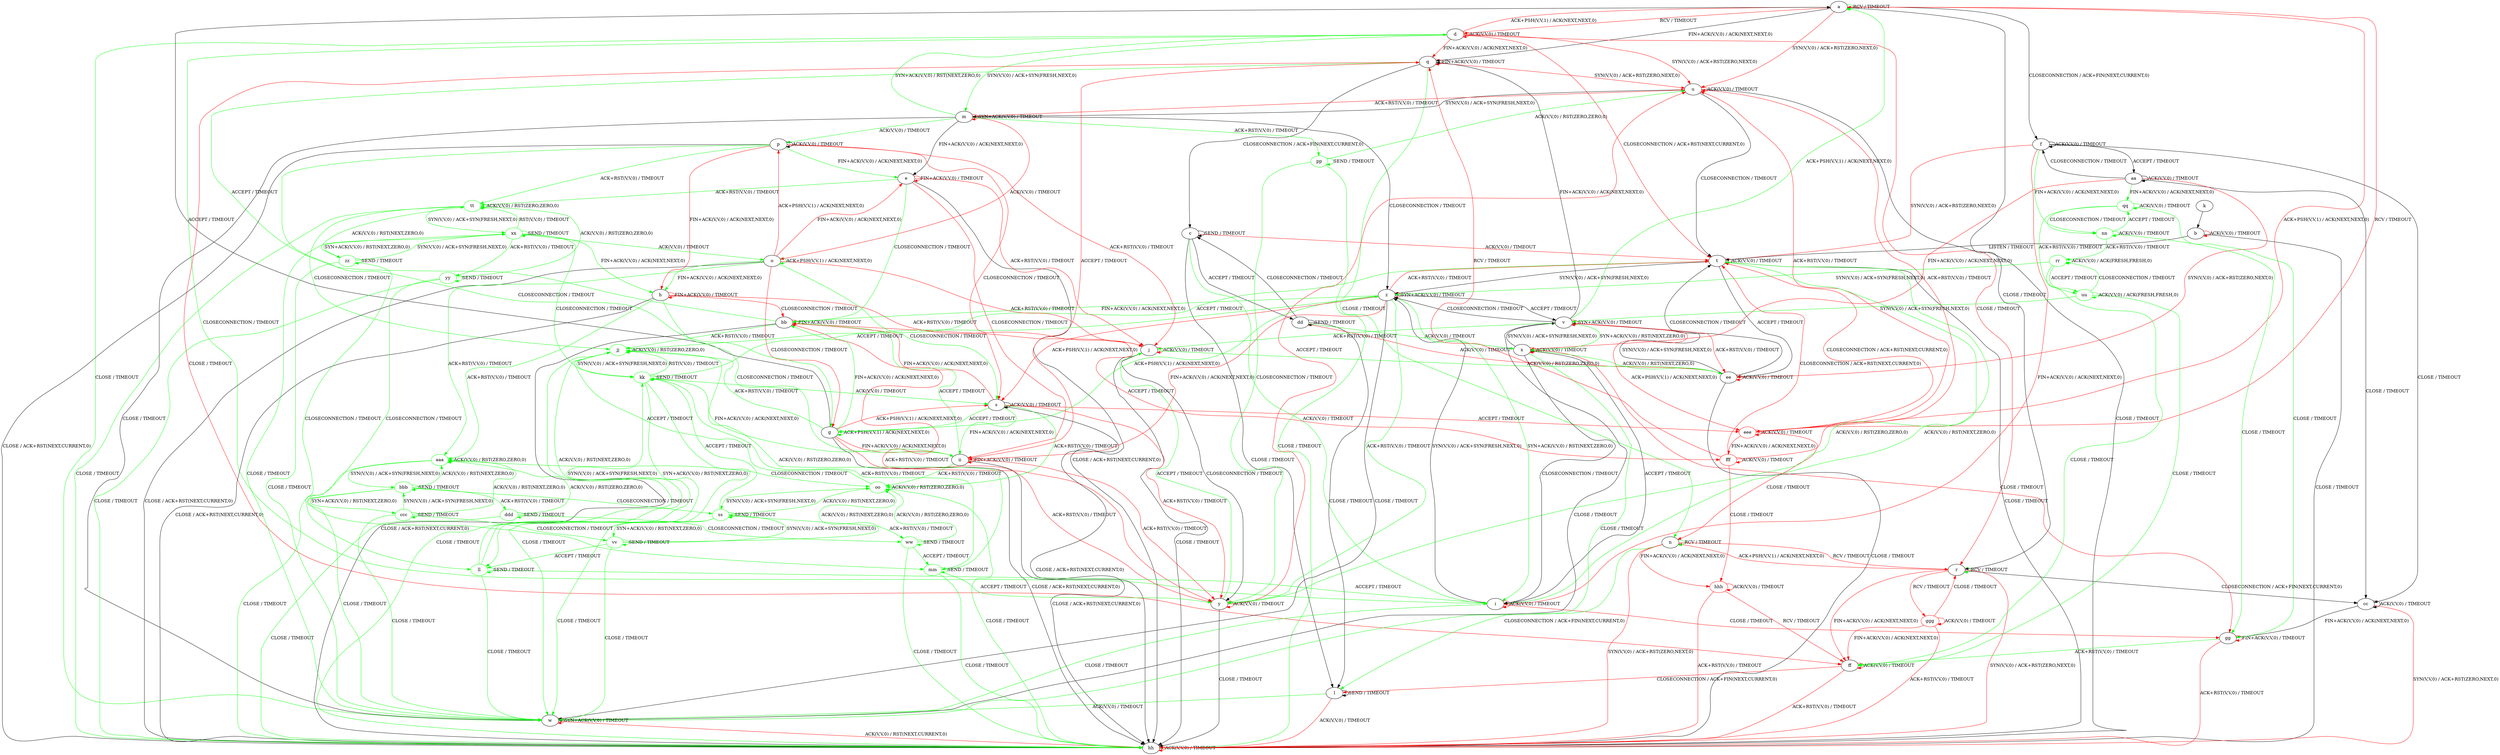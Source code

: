 digraph "" {
	graph ["Incoming time"=64.48604464530945,
		"Outgoing time"=13.984523057937622,
		Output="{'States': 60, 'Transitions': 945, 'Filename': '../results/tcp/TCP_Windows8_Server-TCP_FreeBSD_Server-cvc4-1.dot'}",
		Reference="{'States': 39, 'Transitions': 495, 'Filename': '../subjects/tcp/TCP_Windows8_Server.dot'}",
		Solver=cvc4,
		Updated="{'States': 56, 'Transitions': 716, 'Filename': '../subjects/tcp/TCP_FreeBSD_Server.dot'}",
		"f-measure"=0.4393063583815029,
		precision=0.3715083798882682,
		recall=0.5373737373737374
	];
	a -> a [key=0,
	color=green,
	label="RCV / TIMEOUT"];
a -> d [key=0,
color=red,
label="RCV / TIMEOUT"];
a -> f [key=0,
label="CLOSECONNECTION / ACK+FIN(NEXT,CURRENT,0)"];
a -> q [key=0,
label="FIN+ACK(V,V,0) / ACK(NEXT,NEXT,0)"];
a -> r [key=0,
label="CLOSE / TIMEOUT"];
a -> u [key=0,
color=red,
label="SYN(V,V,0) / ACK+RST(ZERO,NEXT,0)"];
eee [color=red];
a -> eee [key=0,
color=red,
label="ACK+PSH(V,V,1) / ACK(NEXT,NEXT,0)"];
b -> b [key=0,
color=red,
label="ACK(V,V,0) / TIMEOUT"];
b -> t [key=0,
label="LISTEN / TIMEOUT"];
b -> hh [key=0,
label="CLOSE / TIMEOUT"];
c -> c [key=0,
label="SEND / TIMEOUT"];
c -> i [key=0,
color=green,
label="ACK(V,V,0) / TIMEOUT"];
c -> l [key=0,
label="CLOSE / TIMEOUT"];
c -> t [key=0,
color=red,
label="ACK(V,V,0) / TIMEOUT"];
c -> dd [key=0,
label="ACCEPT / TIMEOUT"];
d -> a [key=0,
color=red,
label="ACK+PSH(V,V,1) / ACK(NEXT,NEXT,0)"];
d -> d [key=0,
color=red,
label="ACK(V,V,0) / TIMEOUT"];
d -> i [key=0,
color=green,
label="CLOSECONNECTION / TIMEOUT"];
d -> m [key=0,
color=green,
label="SYN(V,V,0) / ACK+SYN(FRESH,NEXT,0)"];
d -> q [key=0,
color=red,
label="FIN+ACK(V,V,0) / ACK(NEXT,NEXT,0)"];
d -> r [key=0,
color=red,
label="CLOSE / TIMEOUT"];
d -> t [key=0,
color=red,
label="CLOSECONNECTION / ACK+RST(NEXT,CURRENT,0)"];
d -> u [key=0,
color=red,
label="SYN(V,V,0) / ACK+RST(ZERO,NEXT,0)"];
d -> w [key=0,
color=green,
label="CLOSE / TIMEOUT"];
e -> e [key=0,
color=red,
label="FIN+ACK(V,V,0) / TIMEOUT"];
e -> j [key=0,
color=red,
label="ACK+RST(V,V,0) / TIMEOUT"];
e -> bb [key=0,
color=green,
label="CLOSECONNECTION / TIMEOUT"];
e -> hh [key=0,
label="CLOSE / ACK+RST(NEXT,CURRENT,0)"];
e -> ii [key=0,
color=red,
label="CLOSECONNECTION / TIMEOUT"];
tt [color=green];
e -> tt [key=0,
color=green,
label="ACK+RST(V,V,0) / TIMEOUT"];
f -> f [key=0,
label="ACK(V,V,0) / TIMEOUT"];
f -> i [key=0,
color=red,
label="FIN+ACK(V,V,0) / ACK(NEXT,NEXT,0)"];
f -> t [key=0,
color=red,
label="SYN(V,V,0) / ACK+RST(ZERO,NEXT,0)"];
f -> aa [key=0,
label="ACCEPT / TIMEOUT"];
f -> cc [key=0,
label="CLOSE / TIMEOUT"];
nn [color=green];
f -> nn [key=0,
color=green,
label="FIN+ACK(V,V,0) / ACK(NEXT,NEXT,0)"];
g -> a [key=0,
label="ACCEPT / TIMEOUT"];
g -> g [key=0,
color=green,
label="ACK+PSH(V,V,1) / ACK(NEXT,NEXT,0)"];
g -> s [key=0,
color=red,
label="ACK+PSH(V,V,1) / ACK(NEXT,NEXT,0)"];
g -> y [key=0,
color=red,
label="ACK+RST(V,V,0) / TIMEOUT"];
g -> bb [key=0,
color=green,
label="FIN+ACK(V,V,0) / ACK(NEXT,NEXT,0)"];
g -> hh [key=0,
label="CLOSE / ACK+RST(NEXT,CURRENT,0)"];
g -> ii [key=0,
color=red,
label="FIN+ACK(V,V,0) / ACK(NEXT,NEXT,0)"];
jj [color=green];
g -> jj [key=0,
color=green,
label="ACK+RST(V,V,0) / TIMEOUT"];
h -> h [key=0,
color=red,
label="FIN+ACK(V,V,0) / TIMEOUT"];
h -> j [key=0,
color=red,
label="ACK+RST(V,V,0) / TIMEOUT"];
h -> bb [key=0,
color=red,
label="CLOSECONNECTION / TIMEOUT"];
h -> hh [key=0,
label="CLOSE / ACK+RST(NEXT,CURRENT,0)"];
h -> ii [key=0,
color=green,
label="CLOSECONNECTION / TIMEOUT"];
aaa [color=green];
h -> aaa [key=0,
color=green,
label="ACK+RST(V,V,0) / TIMEOUT"];
i -> i [key=0,
color=red,
label="ACK(V,V,0) / TIMEOUT"];
i -> t [key=0,
color=green,
label="ACK(V,V,0) / RST(NEXT,ZERO,0)"];
i -> w [key=0,
color=green,
label="CLOSE / TIMEOUT"];
i -> x [key=0,
label="ACCEPT / TIMEOUT"];
i -> z [key=0,
label="SYN(V,V,0) / ACK+SYN(FRESH,NEXT,0)"];
i -> gg [key=0,
color=red,
label="CLOSE / TIMEOUT"];
j -> j [key=0,
color=red,
label="ACK(V,V,0) / TIMEOUT"];
j -> y [key=0,
label="CLOSECONNECTION / TIMEOUT"];
j -> ee [key=0,
color=green,
label="ACK(V,V,0) / RST(ZERO,ZERO,0)"];
j -> hh [key=0,
label="CLOSE / TIMEOUT"];
k -> b [key=0];
l -> l [key=0,
label="SEND / TIMEOUT"];
l -> w [key=0,
color=green,
label="ACK(V,V,0) / TIMEOUT"];
l -> hh [key=0,
color=red,
label="ACK(V,V,0) / TIMEOUT"];
m -> d [key=0,
color=green,
label="SYN+ACK(V,V,0) / RST(NEXT,ZERO,0)"];
m -> e [key=0,
label="FIN+ACK(V,V,0) / ACK(NEXT,NEXT,0)"];
m -> m [key=0,
color=red,
label="SYN+ACK(V,V,0) / TIMEOUT"];
m -> o [key=0,
color=red,
label="ACK(V,V,0) / TIMEOUT"];
m -> p [key=0,
color=green,
label="ACK(V,V,0) / TIMEOUT"];
m -> u [key=0,
color=red,
label="ACK+RST(V,V,0) / TIMEOUT"];
m -> w [key=0,
label="CLOSE / TIMEOUT"];
m -> z [key=0,
label="CLOSECONNECTION / TIMEOUT"];
pp [color=green];
m -> pp [key=0,
color=green,
label="ACK+RST(V,V,0) / TIMEOUT"];
n -> l [key=0,
color=green,
label="CLOSECONNECTION / ACK+FIN(NEXT,CURRENT,0)"];
n -> n [key=0,
color=green,
label="RCV / TIMEOUT"];
n -> r [key=0,
color=red,
label="RCV / TIMEOUT"];
n -> hh [key=0,
color=red,
label="SYN(V,V,0) / ACK+RST(ZERO,NEXT,0)"];
hhh [color=red];
n -> hhh [key=0,
color=red,
label="FIN+ACK(V,V,0) / ACK(NEXT,NEXT,0)"];
o -> e [key=0,
color=red,
label="FIN+ACK(V,V,0) / ACK(NEXT,NEXT,0)"];
o -> g [key=0,
color=red,
label="CLOSECONNECTION / TIMEOUT"];
o -> h [key=0,
color=green,
label="FIN+ACK(V,V,0) / ACK(NEXT,NEXT,0)"];
o -> j [key=0,
color=red,
label="ACK+RST(V,V,0) / TIMEOUT"];
o -> o [key=0,
color=green,
label="ACK+PSH(V,V,1) / ACK(NEXT,NEXT,0)"];
o -> p [key=0,
color=red,
label="ACK+PSH(V,V,1) / ACK(NEXT,NEXT,0)"];
o -> s [key=0,
color=green,
label="CLOSECONNECTION / TIMEOUT"];
o -> hh [key=0,
label="CLOSE / ACK+RST(NEXT,CURRENT,0)"];
o -> aaa [key=0,
color=green,
label="ACK+RST(V,V,0) / TIMEOUT"];
p -> e [key=0,
color=green,
label="FIN+ACK(V,V,0) / ACK(NEXT,NEXT,0)"];
p -> g [key=0,
color=green,
label="CLOSECONNECTION / TIMEOUT"];
p -> h [key=0,
color=red,
label="FIN+ACK(V,V,0) / ACK(NEXT,NEXT,0)"];
p -> j [key=0,
color=red,
label="ACK+RST(V,V,0) / TIMEOUT"];
p -> p [key=0,
label="ACK(V,V,0) / TIMEOUT"];
p -> s [key=0,
color=red,
label="CLOSECONNECTION / TIMEOUT"];
p -> hh [key=0,
label="CLOSE / ACK+RST(NEXT,CURRENT,0)"];
p -> tt [key=0,
color=green,
label="ACK+RST(V,V,0) / TIMEOUT"];
q -> c [key=0,
label="CLOSECONNECTION / ACK+FIN(NEXT,CURRENT,0)"];
q -> n [key=0,
color=green,
label="CLOSE / TIMEOUT"];
q -> q [key=0,
color=red,
label="FIN+ACK(V,V,0) / TIMEOUT"];
q -> u [key=0,
color=red,
label="SYN(V,V,0) / ACK+RST(ZERO,NEXT,0)"];
q -> ff [key=0,
color=red,
label="CLOSE / TIMEOUT"];
r -> n [key=0,
color=red,
label="ACK+PSH(V,V,1) / ACK(NEXT,NEXT,0)"];
r -> r [key=0,
color=green,
label="RCV / TIMEOUT"];
r -> cc [key=0,
label="CLOSECONNECTION / ACK+FIN(NEXT,CURRENT,0)"];
r -> ff [key=0,
color=red,
label="FIN+ACK(V,V,0) / ACK(NEXT,NEXT,0)"];
r -> hh [key=0,
color=red,
label="SYN(V,V,0) / ACK+RST(ZERO,NEXT,0)"];
ggg [color=red];
r -> ggg [key=0,
color=red,
label="RCV / TIMEOUT"];
s -> g [key=0,
color=green,
label="ACCEPT / TIMEOUT"];
s -> s [key=0,
label="ACK(V,V,0) / TIMEOUT"];
s -> y [key=0,
color=red,
label="ACK+RST(V,V,0) / TIMEOUT"];
s -> bb [key=0,
color=red,
label="FIN+ACK(V,V,0) / ACK(NEXT,NEXT,0)"];
s -> hh [key=0,
label="CLOSE / ACK+RST(NEXT,CURRENT,0)"];
s -> ii [key=0,
color=green,
label="FIN+ACK(V,V,0) / ACK(NEXT,NEXT,0)"];
oo [color=green];
s -> oo [key=0,
color=green,
label="ACK+RST(V,V,0) / TIMEOUT"];
s -> eee [key=0,
color=red,
label="ACCEPT / TIMEOUT"];
t -> t [key=0,
color=red,
label="ACK(V,V,0) / TIMEOUT"];
t -> z [key=0,
label="SYN(V,V,0) / ACK+SYN(FRESH,NEXT,0)"];
t -> ee [key=0,
label="ACCEPT / TIMEOUT"];
t -> hh [key=0,
label="CLOSE / TIMEOUT"];
u -> m [key=0,
label="SYN(V,V,0) / ACK+SYN(FRESH,NEXT,0)"];
u -> t [key=0,
label="CLOSECONNECTION / TIMEOUT"];
u -> u [key=0,
color=red,
label="ACK(V,V,0) / TIMEOUT"];
u -> hh [key=0,
label="CLOSE / TIMEOUT"];
v -> a [key=0,
color=green,
label="ACK+PSH(V,V,1) / ACK(NEXT,NEXT,0)"];
v -> j [key=0,
color=green,
label="ACK+RST(V,V,0) / TIMEOUT"];
v -> q [key=0,
label="FIN+ACK(V,V,0) / ACK(NEXT,NEXT,0)"];
v -> v [key=0,
color=red,
label="SYN+ACK(V,V,0) / TIMEOUT"];
v -> w [key=0,
label="CLOSE / TIMEOUT"];
v -> x [key=0,
color=green,
label="SYN+ACK(V,V,0) / RST(NEXT,ZERO,0)"];
v -> z [key=0,
label="CLOSECONNECTION / TIMEOUT"];
v -> ee [key=0,
color=red,
label="ACK+RST(V,V,0) / TIMEOUT"];
v -> eee [key=0,
color=red,
label="ACK+PSH(V,V,1) / ACK(NEXT,NEXT,0)"];
w -> w [key=0,
color=red,
label="SYN+ACK(V,V,0) / TIMEOUT"];
w -> hh [key=0,
color=red,
label="ACK(V,V,0) / RST(NEXT,CURRENT,0)"];
x -> i [key=0,
label="CLOSECONNECTION / TIMEOUT"];
x -> v [key=0,
label="SYN(V,V,0) / ACK+SYN(FRESH,NEXT,0)"];
x -> w [key=0,
color=green,
label="CLOSE / TIMEOUT"];
x -> x [key=0,
color=red,
label="ACK(V,V,0) / TIMEOUT"];
x -> ee [key=0,
color=green,
label="ACK(V,V,0) / RST(NEXT,ZERO,0)"];
x -> gg [key=0,
color=red,
label="CLOSE / TIMEOUT"];
y -> j [key=0,
color=green,
label="ACCEPT / TIMEOUT"];
y -> t [key=0,
color=green,
label="ACK(V,V,0) / RST(ZERO,ZERO,0)"];
y -> u [key=0,
color=red,
label="ACCEPT / TIMEOUT"];
y -> y [key=0,
color=red,
label="ACK(V,V,0) / TIMEOUT"];
y -> hh [key=0,
label="CLOSE / TIMEOUT"];
z -> g [key=0,
color=green,
label="ACK+PSH(V,V,1) / ACK(NEXT,NEXT,0)"];
z -> i [key=0,
color=green,
label="SYN+ACK(V,V,0) / RST(NEXT,ZERO,0)"];
z -> s [key=0,
color=red,
label="ACK+PSH(V,V,1) / ACK(NEXT,NEXT,0)"];
z -> t [key=0,
color=red,
label="ACK+RST(V,V,0) / TIMEOUT"];
z -> v [key=0,
label="ACCEPT / TIMEOUT"];
z -> w [key=0,
label="CLOSE / TIMEOUT"];
z -> y [key=0,
color=green,
label="ACK+RST(V,V,0) / TIMEOUT"];
z -> z [key=0,
color=red,
label="SYN+ACK(V,V,0) / TIMEOUT"];
z -> bb [key=0,
color=green,
label="FIN+ACK(V,V,0) / ACK(NEXT,NEXT,0)"];
z -> ii [key=0,
color=red,
label="FIN+ACK(V,V,0) / ACK(NEXT,NEXT,0)"];
aa -> f [key=0,
label="CLOSECONNECTION / TIMEOUT"];
aa -> x [key=0,
color=red,
label="FIN+ACK(V,V,0) / ACK(NEXT,NEXT,0)"];
aa -> aa [key=0,
label="ACK(V,V,0) / TIMEOUT"];
aa -> cc [key=0,
label="CLOSE / TIMEOUT"];
aa -> ee [key=0,
color=red,
label="SYN(V,V,0) / ACK+RST(ZERO,NEXT,0)"];
qq [color=green];
aa -> qq [key=0,
color=green,
label="FIN+ACK(V,V,0) / ACK(NEXT,NEXT,0)"];
bb -> q [key=0,
color=green,
label="ACCEPT / TIMEOUT"];
bb -> y [key=0,
color=red,
label="ACK+RST(V,V,0) / TIMEOUT"];
bb -> bb [key=0,
color=red,
label="FIN+ACK(V,V,0) / TIMEOUT"];
bb -> hh [key=0,
label="CLOSE / ACK+RST(NEXT,CURRENT,0)"];
bb -> jj [key=0,
color=green,
label="ACK+RST(V,V,0) / TIMEOUT"];
fff [color=red];
bb -> fff [key=0,
color=red,
label="ACCEPT / TIMEOUT"];
cc -> cc [key=0,
label="ACK(V,V,0) / TIMEOUT"];
cc -> gg [key=0,
label="FIN+ACK(V,V,0) / ACK(NEXT,NEXT,0)"];
cc -> hh [key=0,
color=red,
label="SYN(V,V,0) / ACK+RST(ZERO,NEXT,0)"];
dd -> c [key=0,
label="CLOSECONNECTION / TIMEOUT"];
dd -> l [key=0,
label="CLOSE / TIMEOUT"];
dd -> x [key=0,
color=green,
label="ACK(V,V,0) / TIMEOUT"];
dd -> dd [key=0,
label="SEND / TIMEOUT"];
dd -> ee [key=0,
color=red,
label="ACK(V,V,0) / TIMEOUT"];
ee -> t [key=0,
label="CLOSECONNECTION / TIMEOUT"];
ee -> v [key=0,
label="SYN(V,V,0) / ACK+SYN(FRESH,NEXT,0)"];
ee -> ee [key=0,
color=red,
label="ACK(V,V,0) / TIMEOUT"];
ee -> hh [key=0,
label="CLOSE / TIMEOUT"];
ff -> l [key=0,
color=red,
label="CLOSECONNECTION / ACK+FIN(NEXT,CURRENT,0)"];
ff -> ff [key=0,
color=red,
label="ACK(V,V,0) / TIMEOUT"];
ff -> hh [key=0,
color=red,
label="ACK+RST(V,V,0) / TIMEOUT"];
gg -> ff [key=0,
color=green,
label="ACK+RST(V,V,0) / TIMEOUT"];
gg -> gg [key=0,
color=red,
label="FIN+ACK(V,V,0) / TIMEOUT"];
gg -> hh [key=0,
color=red,
label="ACK+RST(V,V,0) / TIMEOUT"];
hh -> hh [key=0,
color=red,
label="ACK(V,V,0) / TIMEOUT"];
ii -> q [key=0,
color=red,
label="ACCEPT / TIMEOUT"];
ii -> y [key=0,
color=red,
label="ACK+RST(V,V,0) / TIMEOUT"];
ii -> bb [key=0,
color=green,
label="ACCEPT / TIMEOUT"];
ii -> hh [key=0,
label="CLOSE / ACK+RST(NEXT,CURRENT,0)"];
ii -> ii [key=0,
color=red,
label="FIN+ACK(V,V,0) / TIMEOUT"];
ii -> oo [key=0,
color=green,
label="ACK+RST(V,V,0) / TIMEOUT"];
jj -> t [key=0,
color=green,
label="ACCEPT / TIMEOUT"];
jj -> hh [key=0,
color=green,
label="CLOSE / TIMEOUT"];
jj -> jj [key=0,
color=green,
label="ACK(V,V,0) / RST(ZERO,ZERO,0)"];
kk [color=green];
jj -> kk [key=0,
color=green,
label="SYN(V,V,0) / ACK+SYN(FRESH,NEXT,0)"];
kk -> s [key=0,
color=green,
label="ACK(V,V,0) / TIMEOUT"];
kk -> w [key=0,
color=green,
label="CLOSE / TIMEOUT"];
kk -> z [key=0,
color=green,
label="ACCEPT / TIMEOUT"];
kk -> ii [key=0,
color=green,
label="FIN+ACK(V,V,0) / ACK(NEXT,NEXT,0)"];
kk -> jj [key=0,
color=green,
label="RST(V,V,0) / TIMEOUT"];
kk -> kk [key=0,
color=green,
label="SEND / TIMEOUT"];
ll [color=green];
kk -> ll [key=0,
color=green,
label="SYN+ACK(V,V,0) / RST(NEXT,ZERO,0)"];
mm [color=green];
kk -> mm [key=0,
color=green,
label="ACK+RST(V,V,0) / TIMEOUT"];
ll -> i [key=0,
color=green,
label="ACCEPT / TIMEOUT"];
ll -> w [key=0,
color=green,
label="CLOSE / TIMEOUT"];
ll -> jj [key=0,
color=green,
label="ACK(V,V,0) / RST(NEXT,ZERO,0)"];
ll -> kk [key=0,
color=green,
label="SYN(V,V,0) / ACK+SYN(FRESH,NEXT,0)"];
ll -> ll [key=0,
color=green,
label="SEND / TIMEOUT"];
mm -> y [key=0,
color=green,
label="ACCEPT / TIMEOUT"];
mm -> hh [key=0,
color=green,
label="CLOSE / TIMEOUT"];
mm -> jj [key=0,
color=green,
label="ACK(V,V,0) / RST(ZERO,ZERO,0)"];
mm -> mm [key=0,
color=green,
label="SEND / TIMEOUT"];
nn -> gg [key=0,
color=green,
label="CLOSE / TIMEOUT"];
nn -> nn [key=0,
color=green,
label="ACK(V,V,0) / TIMEOUT"];
nn -> qq [key=0,
color=green,
label="ACCEPT / TIMEOUT"];
rr [color=green];
nn -> rr [key=0,
color=green,
label="ACK+RST(V,V,0) / TIMEOUT"];
oo -> hh [key=0,
color=green,
label="CLOSE / TIMEOUT"];
oo -> jj [key=0,
color=green,
label="ACCEPT / TIMEOUT"];
oo -> oo [key=0,
color=green,
label="ACK(V,V,0) / RST(ZERO,ZERO,0)"];
ss [color=green];
oo -> ss [key=0,
color=green,
label="SYN(V,V,0) / ACK+SYN(FRESH,NEXT,0)"];
pp -> u [key=0,
color=green,
label="ACK(V,V,0) / RST(ZERO,ZERO,0)"];
pp -> y [key=0,
color=green,
label="CLOSECONNECTION / TIMEOUT"];
pp -> hh [key=0,
color=green,
label="CLOSE / TIMEOUT"];
pp -> pp [key=0,
color=green,
label="SEND / TIMEOUT"];
qq -> gg [key=0,
color=green,
label="CLOSE / TIMEOUT"];
qq -> nn [key=0,
color=green,
label="CLOSECONNECTION / TIMEOUT"];
qq -> qq [key=0,
color=green,
label="ACK(V,V,0) / TIMEOUT"];
uu [color=green];
qq -> uu [key=0,
color=green,
label="ACK+RST(V,V,0) / TIMEOUT"];
rr -> z [key=0,
color=green,
label="SYN(V,V,0) / ACK+SYN(FRESH,NEXT,0)"];
rr -> ff [key=0,
color=green,
label="CLOSE / TIMEOUT"];
rr -> rr [key=0,
color=green,
label="ACK(V,V,0) / ACK(FRESH,FRESH,0)"];
rr -> uu [key=0,
color=green,
label="ACCEPT / TIMEOUT"];
ss -> w [key=0,
color=green,
label="CLOSE / TIMEOUT"];
ss -> kk [key=0,
color=green,
label="ACCEPT / TIMEOUT"];
ss -> oo [key=0,
color=green,
label="ACK(V,V,0) / RST(NEXT,ZERO,0)"];
ss -> ss [key=0,
color=green,
label="SEND / TIMEOUT"];
vv [color=green];
ss -> vv [key=0,
color=green,
label="SYN+ACK(V,V,0) / RST(NEXT,ZERO,0)"];
ww [color=green];
ss -> ww [key=0,
color=green,
label="ACK+RST(V,V,0) / TIMEOUT"];
tt -> hh [key=0,
color=green,
label="CLOSE / TIMEOUT"];
tt -> jj [key=0,
color=green,
label="CLOSECONNECTION / TIMEOUT"];
tt -> tt [key=0,
color=green,
label="ACK(V,V,0) / RST(ZERO,ZERO,0)"];
xx [color=green];
tt -> xx [key=0,
color=green,
label="SYN(V,V,0) / ACK+SYN(FRESH,NEXT,0)"];
uu -> v [key=0,
color=green,
label="SYN(V,V,0) / ACK+SYN(FRESH,NEXT,0)"];
uu -> ff [key=0,
color=green,
label="CLOSE / TIMEOUT"];
uu -> rr [key=0,
color=green,
label="CLOSECONNECTION / TIMEOUT"];
uu -> uu [key=0,
color=green,
label="ACK(V,V,0) / ACK(FRESH,FRESH,0)"];
vv -> w [key=0,
color=green,
label="CLOSE / TIMEOUT"];
vv -> ll [key=0,
color=green,
label="ACCEPT / TIMEOUT"];
vv -> oo [key=0,
color=green,
label="ACK(V,V,0) / RST(NEXT,ZERO,0)"];
vv -> ss [key=0,
color=green,
label="SYN(V,V,0) / ACK+SYN(FRESH,NEXT,0)"];
vv -> vv [key=0,
color=green,
label="SEND / TIMEOUT"];
ww -> hh [key=0,
color=green,
label="CLOSE / TIMEOUT"];
ww -> mm [key=0,
color=green,
label="ACCEPT / TIMEOUT"];
ww -> oo [key=0,
color=green,
label="ACK(V,V,0) / RST(ZERO,ZERO,0)"];
ww -> ww [key=0,
color=green,
label="SEND / TIMEOUT"];
xx -> h [key=0,
color=green,
label="FIN+ACK(V,V,0) / ACK(NEXT,NEXT,0)"];
xx -> o [key=0,
color=green,
label="ACK(V,V,0) / TIMEOUT"];
xx -> w [key=0,
color=green,
label="CLOSE / TIMEOUT"];
xx -> kk [key=0,
color=green,
label="CLOSECONNECTION / TIMEOUT"];
xx -> tt [key=0,
color=green,
label="RST(V,V,0) / TIMEOUT"];
xx -> xx [key=0,
color=green,
label="SEND / TIMEOUT"];
yy [color=green];
xx -> yy [key=0,
color=green,
label="ACK+RST(V,V,0) / TIMEOUT"];
zz [color=green];
xx -> zz [key=0,
color=green,
label="SYN+ACK(V,V,0) / RST(NEXT,ZERO,0)"];
yy -> hh [key=0,
color=green,
label="CLOSE / TIMEOUT"];
yy -> mm [key=0,
color=green,
label="CLOSECONNECTION / TIMEOUT"];
yy -> tt [key=0,
color=green,
label="ACK(V,V,0) / RST(ZERO,ZERO,0)"];
yy -> yy [key=0,
color=green,
label="SEND / TIMEOUT"];
zz -> w [key=0,
color=green,
label="CLOSE / TIMEOUT"];
zz -> ll [key=0,
color=green,
label="CLOSECONNECTION / TIMEOUT"];
zz -> tt [key=0,
color=green,
label="ACK(V,V,0) / RST(NEXT,ZERO,0)"];
zz -> xx [key=0,
color=green,
label="SYN(V,V,0) / ACK+SYN(FRESH,NEXT,0)"];
zz -> zz [key=0,
color=green,
label="SEND / TIMEOUT"];
aaa -> hh [key=0,
color=green,
label="CLOSE / TIMEOUT"];
aaa -> oo [key=0,
color=green,
label="CLOSECONNECTION / TIMEOUT"];
aaa -> aaa [key=0,
color=green,
label="ACK(V,V,0) / RST(ZERO,ZERO,0)"];
bbb [color=green];
aaa -> bbb [key=0,
color=green,
label="SYN(V,V,0) / ACK+SYN(FRESH,NEXT,0)"];
bbb -> w [key=0,
color=green,
label="CLOSE / TIMEOUT"];
bbb -> ss [key=0,
color=green,
label="CLOSECONNECTION / TIMEOUT"];
bbb -> aaa [key=0,
color=green,
label="ACK(V,V,0) / RST(NEXT,ZERO,0)"];
bbb -> bbb [key=0,
color=green,
label="SEND / TIMEOUT"];
ccc [color=green];
bbb -> ccc [key=0,
color=green,
label="SYN+ACK(V,V,0) / RST(NEXT,ZERO,0)"];
ddd [color=green];
bbb -> ddd [key=0,
color=green,
label="ACK+RST(V,V,0) / TIMEOUT"];
ccc -> w [key=0,
color=green,
label="CLOSE / TIMEOUT"];
ccc -> vv [key=0,
color=green,
label="CLOSECONNECTION / TIMEOUT"];
ccc -> aaa [key=0,
color=green,
label="ACK(V,V,0) / RST(NEXT,ZERO,0)"];
ccc -> bbb [key=0,
color=green,
label="SYN(V,V,0) / ACK+SYN(FRESH,NEXT,0)"];
ccc -> ccc [key=0,
color=green,
label="SEND / TIMEOUT"];
ddd -> hh [key=0,
color=green,
label="CLOSE / TIMEOUT"];
ddd -> ww [key=0,
color=green,
label="CLOSECONNECTION / TIMEOUT"];
ddd -> aaa [key=0,
color=green,
label="ACK(V,V,0) / RST(ZERO,ZERO,0)"];
ddd -> ddd [key=0,
color=green,
label="SEND / TIMEOUT"];
eee -> a [key=0,
color=red,
label="RCV / TIMEOUT"];
eee -> n [key=0,
color=red,
label="CLOSE / TIMEOUT"];
eee -> t [key=0,
color=red,
label="CLOSECONNECTION / ACK+RST(NEXT,CURRENT,0)"];
eee -> u [key=0,
color=red,
label="ACK+RST(V,V,0) / TIMEOUT"];
eee -> eee [key=0,
color=red,
label="ACK(V,V,0) / TIMEOUT"];
eee -> fff [key=0,
color=red,
label="FIN+ACK(V,V,0) / ACK(NEXT,NEXT,0)"];
fff -> q [key=0,
color=red,
label="RCV / TIMEOUT"];
fff -> t [key=0,
color=red,
label="CLOSECONNECTION / ACK+RST(NEXT,CURRENT,0)"];
fff -> u [key=0,
color=red,
label="ACK+RST(V,V,0) / TIMEOUT"];
fff -> fff [key=0,
color=red,
label="ACK(V,V,0) / TIMEOUT"];
fff -> hhh [key=0,
color=red,
label="CLOSE / TIMEOUT"];
ggg -> r [key=0,
color=red,
label="CLOSE / TIMEOUT"];
ggg -> ff [key=0,
color=red,
label="FIN+ACK(V,V,0) / ACK(NEXT,NEXT,0)"];
ggg -> hh [key=0,
color=red,
label="ACK+RST(V,V,0) / TIMEOUT"];
ggg -> ggg [key=0,
color=red,
label="ACK(V,V,0) / TIMEOUT"];
hhh -> ff [key=0,
color=red,
label="RCV / TIMEOUT"];
hhh -> hh [key=0,
color=red,
label="ACK+RST(V,V,0) / TIMEOUT"];
hhh -> hhh [key=0,
color=red,
label="ACK(V,V,0) / TIMEOUT"];
}
